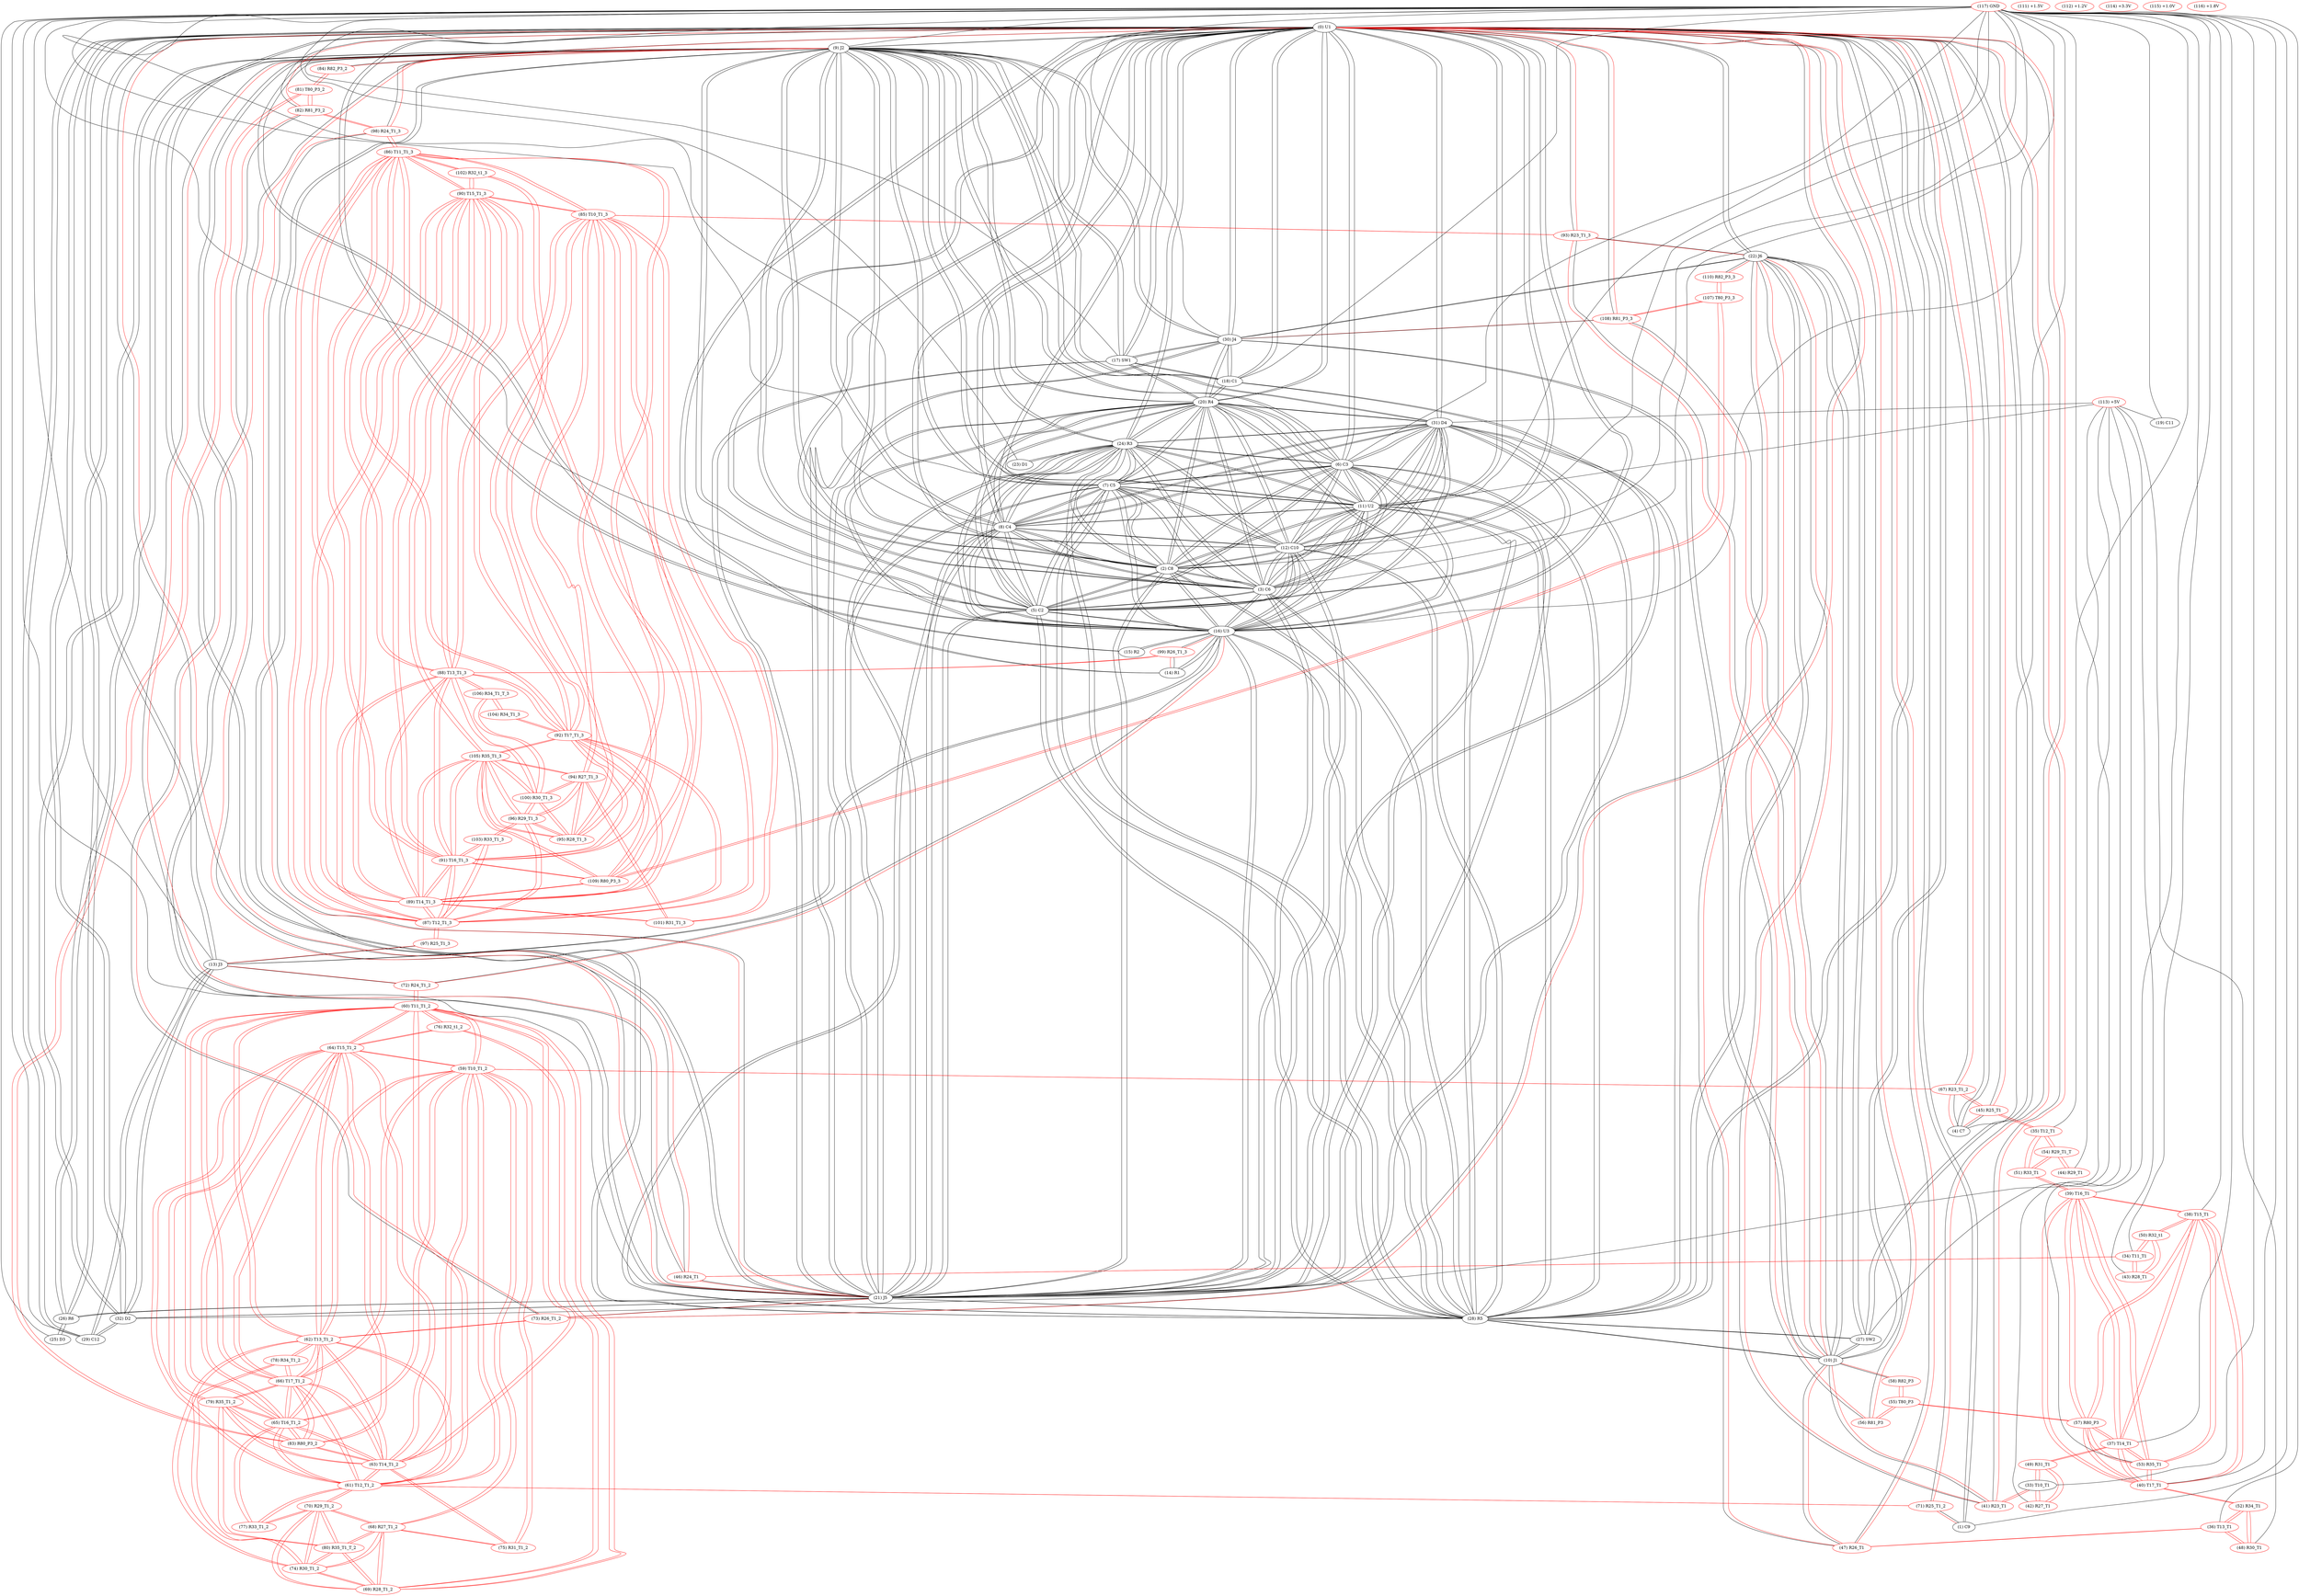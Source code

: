 graph {
	0 [label="(0) U1"]
	9 [label="(9) J2"]
	21 [label="(21) J5"]
	26 [label="(26) R6"]
	10 [label="(10) J1"]
	28 [label="(28) R5"]
	22 [label="(22) J6"]
	27 [label="(27) SW2"]
	16 [label="(16) U3"]
	5 [label="(5) C2"]
	3 [label="(3) C6"]
	2 [label="(2) C8"]
	20 [label="(20) R4"]
	12 [label="(12) C10"]
	8 [label="(8) C4"]
	11 [label="(11) U2"]
	7 [label="(7) C5"]
	6 [label="(6) C3"]
	24 [label="(24) R3"]
	31 [label="(31) D4"]
	1 [label="(1) C9"]
	71 [label="(71) R25_T1_2"]
	82 [label="(82) R81_P3_2"]
	98 [label="(98) R24_T1_3"]
	73 [label="(73) R26_T1_2"]
	46 [label="(46) R24_T1"]
	108 [label="(108) R81_P3_3"]
	30 [label="(30) J4"]
	41 [label="(41) R23_T1"]
	4 [label="(4) C7"]
	45 [label="(45) R25_T1"]
	67 [label="(67) R23_T1_2"]
	18 [label="(18) C1"]
	17 [label="(17) SW1"]
	13 [label="(13) J3"]
	32 [label="(32) D2"]
	29 [label="(29) C12"]
	15 [label="(15) R2"]
	14 [label="(14) R1"]
	93 [label="(93) R23_T1_3"]
	47 [label="(47) R26_T1"]
	56 [label="(56) R81_P3"]
	1 [label="(1) C9"]
	0 [label="(0) U1"]
	71 [label="(71) R25_T1_2"]
	2 [label="(2) C8"]
	9 [label="(9) J2"]
	0 [label="(0) U1"]
	16 [label="(16) U3"]
	5 [label="(5) C2"]
	3 [label="(3) C6"]
	20 [label="(20) R4"]
	12 [label="(12) C10"]
	8 [label="(8) C4"]
	11 [label="(11) U2"]
	7 [label="(7) C5"]
	6 [label="(6) C3"]
	24 [label="(24) R3"]
	31 [label="(31) D4"]
	21 [label="(21) J5"]
	28 [label="(28) R5"]
	3 [label="(3) C6"]
	9 [label="(9) J2"]
	0 [label="(0) U1"]
	16 [label="(16) U3"]
	5 [label="(5) C2"]
	2 [label="(2) C8"]
	20 [label="(20) R4"]
	12 [label="(12) C10"]
	8 [label="(8) C4"]
	11 [label="(11) U2"]
	7 [label="(7) C5"]
	6 [label="(6) C3"]
	24 [label="(24) R3"]
	31 [label="(31) D4"]
	21 [label="(21) J5"]
	28 [label="(28) R5"]
	4 [label="(4) C7"]
	0 [label="(0) U1"]
	45 [label="(45) R25_T1"]
	67 [label="(67) R23_T1_2"]
	5 [label="(5) C2"]
	9 [label="(9) J2"]
	0 [label="(0) U1"]
	16 [label="(16) U3"]
	3 [label="(3) C6"]
	2 [label="(2) C8"]
	20 [label="(20) R4"]
	12 [label="(12) C10"]
	8 [label="(8) C4"]
	11 [label="(11) U2"]
	7 [label="(7) C5"]
	6 [label="(6) C3"]
	24 [label="(24) R3"]
	31 [label="(31) D4"]
	21 [label="(21) J5"]
	28 [label="(28) R5"]
	6 [label="(6) C3"]
	9 [label="(9) J2"]
	0 [label="(0) U1"]
	16 [label="(16) U3"]
	5 [label="(5) C2"]
	3 [label="(3) C6"]
	2 [label="(2) C8"]
	20 [label="(20) R4"]
	12 [label="(12) C10"]
	8 [label="(8) C4"]
	11 [label="(11) U2"]
	7 [label="(7) C5"]
	24 [label="(24) R3"]
	31 [label="(31) D4"]
	21 [label="(21) J5"]
	28 [label="(28) R5"]
	7 [label="(7) C5"]
	9 [label="(9) J2"]
	0 [label="(0) U1"]
	16 [label="(16) U3"]
	5 [label="(5) C2"]
	3 [label="(3) C6"]
	2 [label="(2) C8"]
	20 [label="(20) R4"]
	12 [label="(12) C10"]
	8 [label="(8) C4"]
	11 [label="(11) U2"]
	6 [label="(6) C3"]
	24 [label="(24) R3"]
	31 [label="(31) D4"]
	21 [label="(21) J5"]
	28 [label="(28) R5"]
	8 [label="(8) C4"]
	9 [label="(9) J2"]
	0 [label="(0) U1"]
	16 [label="(16) U3"]
	5 [label="(5) C2"]
	3 [label="(3) C6"]
	2 [label="(2) C8"]
	20 [label="(20) R4"]
	12 [label="(12) C10"]
	11 [label="(11) U2"]
	7 [label="(7) C5"]
	6 [label="(6) C3"]
	24 [label="(24) R3"]
	31 [label="(31) D4"]
	21 [label="(21) J5"]
	28 [label="(28) R5"]
	9 [label="(9) J2"]
	0 [label="(0) U1"]
	21 [label="(21) J5"]
	26 [label="(26) R6"]
	16 [label="(16) U3"]
	5 [label="(5) C2"]
	3 [label="(3) C6"]
	2 [label="(2) C8"]
	20 [label="(20) R4"]
	12 [label="(12) C10"]
	8 [label="(8) C4"]
	11 [label="(11) U2"]
	7 [label="(7) C5"]
	6 [label="(6) C3"]
	24 [label="(24) R3"]
	31 [label="(31) D4"]
	28 [label="(28) R5"]
	32 [label="(32) D2"]
	73 [label="(73) R26_T1_2"]
	46 [label="(46) R24_T1"]
	18 [label="(18) C1"]
	30 [label="(30) J4"]
	17 [label="(17) SW1"]
	84 [label="(84) R82_P3_2"]
	10 [label="(10) J1"]
	28 [label="(28) R5"]
	0 [label="(0) U1"]
	22 [label="(22) J6"]
	27 [label="(27) SW2"]
	108 [label="(108) R81_P3_3"]
	30 [label="(30) J4"]
	41 [label="(41) R23_T1"]
	93 [label="(93) R23_T1_3"]
	47 [label="(47) R26_T1"]
	58 [label="(58) R82_P3"]
	11 [label="(11) U2"]
	9 [label="(9) J2"]
	0 [label="(0) U1"]
	16 [label="(16) U3"]
	5 [label="(5) C2"]
	3 [label="(3) C6"]
	2 [label="(2) C8"]
	20 [label="(20) R4"]
	12 [label="(12) C10"]
	8 [label="(8) C4"]
	7 [label="(7) C5"]
	6 [label="(6) C3"]
	24 [label="(24) R3"]
	31 [label="(31) D4"]
	21 [label="(21) J5"]
	28 [label="(28) R5"]
	12 [label="(12) C10"]
	9 [label="(9) J2"]
	0 [label="(0) U1"]
	16 [label="(16) U3"]
	5 [label="(5) C2"]
	3 [label="(3) C6"]
	2 [label="(2) C8"]
	20 [label="(20) R4"]
	8 [label="(8) C4"]
	11 [label="(11) U2"]
	7 [label="(7) C5"]
	6 [label="(6) C3"]
	24 [label="(24) R3"]
	31 [label="(31) D4"]
	21 [label="(21) J5"]
	28 [label="(28) R5"]
	13 [label="(13) J3"]
	0 [label="(0) U1"]
	32 [label="(32) D2"]
	29 [label="(29) C12"]
	97 [label="(97) R25_T1_3"]
	16 [label="(16) U3"]
	72 [label="(72) R24_T1_2"]
	14 [label="(14) R1"]
	16 [label="(16) U3"]
	99 [label="(99) R26_T1_3"]
	0 [label="(0) U1"]
	15 [label="(15) R2"]
	16 [label="(16) U3"]
	0 [label="(0) U1"]
	16 [label="(16) U3"]
	9 [label="(9) J2"]
	0 [label="(0) U1"]
	5 [label="(5) C2"]
	3 [label="(3) C6"]
	2 [label="(2) C8"]
	20 [label="(20) R4"]
	12 [label="(12) C10"]
	8 [label="(8) C4"]
	11 [label="(11) U2"]
	7 [label="(7) C5"]
	6 [label="(6) C3"]
	24 [label="(24) R3"]
	31 [label="(31) D4"]
	21 [label="(21) J5"]
	28 [label="(28) R5"]
	14 [label="(14) R1"]
	99 [label="(99) R26_T1_3"]
	15 [label="(15) R2"]
	13 [label="(13) J3"]
	72 [label="(72) R24_T1_2"]
	17 [label="(17) SW1"]
	18 [label="(18) C1"]
	0 [label="(0) U1"]
	30 [label="(30) J4"]
	21 [label="(21) J5"]
	20 [label="(20) R4"]
	9 [label="(9) J2"]
	18 [label="(18) C1"]
	0 [label="(0) U1"]
	30 [label="(30) J4"]
	21 [label="(21) J5"]
	17 [label="(17) SW1"]
	20 [label="(20) R4"]
	9 [label="(9) J2"]
	19 [label="(19) C11"]
	20 [label="(20) R4"]
	9 [label="(9) J2"]
	0 [label="(0) U1"]
	16 [label="(16) U3"]
	5 [label="(5) C2"]
	3 [label="(3) C6"]
	2 [label="(2) C8"]
	12 [label="(12) C10"]
	8 [label="(8) C4"]
	11 [label="(11) U2"]
	7 [label="(7) C5"]
	6 [label="(6) C3"]
	24 [label="(24) R3"]
	31 [label="(31) D4"]
	21 [label="(21) J5"]
	28 [label="(28) R5"]
	18 [label="(18) C1"]
	30 [label="(30) J4"]
	17 [label="(17) SW1"]
	21 [label="(21) J5"]
	9 [label="(9) J2"]
	0 [label="(0) U1"]
	26 [label="(26) R6"]
	16 [label="(16) U3"]
	5 [label="(5) C2"]
	3 [label="(3) C6"]
	2 [label="(2) C8"]
	20 [label="(20) R4"]
	12 [label="(12) C10"]
	8 [label="(8) C4"]
	11 [label="(11) U2"]
	7 [label="(7) C5"]
	6 [label="(6) C3"]
	24 [label="(24) R3"]
	31 [label="(31) D4"]
	28 [label="(28) R5"]
	32 [label="(32) D2"]
	82 [label="(82) R81_P3_2"]
	98 [label="(98) R24_T1_3"]
	73 [label="(73) R26_T1_2"]
	46 [label="(46) R24_T1"]
	18 [label="(18) C1"]
	30 [label="(30) J4"]
	17 [label="(17) SW1"]
	22 [label="(22) J6"]
	10 [label="(10) J1"]
	28 [label="(28) R5"]
	0 [label="(0) U1"]
	27 [label="(27) SW2"]
	41 [label="(41) R23_T1"]
	30 [label="(30) J4"]
	93 [label="(93) R23_T1_3"]
	47 [label="(47) R26_T1"]
	56 [label="(56) R81_P3"]
	110 [label="(110) R82_P3_3"]
	23 [label="(23) D1"]
	24 [label="(24) R3"]
	24 [label="(24) R3"]
	9 [label="(9) J2"]
	0 [label="(0) U1"]
	16 [label="(16) U3"]
	5 [label="(5) C2"]
	3 [label="(3) C6"]
	2 [label="(2) C8"]
	20 [label="(20) R4"]
	12 [label="(12) C10"]
	8 [label="(8) C4"]
	11 [label="(11) U2"]
	7 [label="(7) C5"]
	6 [label="(6) C3"]
	31 [label="(31) D4"]
	21 [label="(21) J5"]
	28 [label="(28) R5"]
	23 [label="(23) D1"]
	25 [label="(25) D3"]
	26 [label="(26) R6"]
	26 [label="(26) R6"]
	25 [label="(25) D3"]
	9 [label="(9) J2"]
	0 [label="(0) U1"]
	21 [label="(21) J5"]
	27 [label="(27) SW2"]
	10 [label="(10) J1"]
	28 [label="(28) R5"]
	0 [label="(0) U1"]
	22 [label="(22) J6"]
	28 [label="(28) R5"]
	10 [label="(10) J1"]
	0 [label="(0) U1"]
	22 [label="(22) J6"]
	27 [label="(27) SW2"]
	9 [label="(9) J2"]
	16 [label="(16) U3"]
	5 [label="(5) C2"]
	3 [label="(3) C6"]
	2 [label="(2) C8"]
	20 [label="(20) R4"]
	12 [label="(12) C10"]
	8 [label="(8) C4"]
	11 [label="(11) U2"]
	7 [label="(7) C5"]
	6 [label="(6) C3"]
	24 [label="(24) R3"]
	31 [label="(31) D4"]
	21 [label="(21) J5"]
	29 [label="(29) C12"]
	0 [label="(0) U1"]
	13 [label="(13) J3"]
	32 [label="(32) D2"]
	30 [label="(30) J4"]
	108 [label="(108) R81_P3_3"]
	10 [label="(10) J1"]
	0 [label="(0) U1"]
	22 [label="(22) J6"]
	18 [label="(18) C1"]
	21 [label="(21) J5"]
	17 [label="(17) SW1"]
	20 [label="(20) R4"]
	9 [label="(9) J2"]
	31 [label="(31) D4"]
	9 [label="(9) J2"]
	0 [label="(0) U1"]
	16 [label="(16) U3"]
	5 [label="(5) C2"]
	3 [label="(3) C6"]
	2 [label="(2) C8"]
	20 [label="(20) R4"]
	12 [label="(12) C10"]
	8 [label="(8) C4"]
	11 [label="(11) U2"]
	7 [label="(7) C5"]
	6 [label="(6) C3"]
	24 [label="(24) R3"]
	21 [label="(21) J5"]
	28 [label="(28) R5"]
	32 [label="(32) D2"]
	9 [label="(9) J2"]
	21 [label="(21) J5"]
	0 [label="(0) U1"]
	13 [label="(13) J3"]
	29 [label="(29) C12"]
	33 [label="(33) T10_T1"]
	41 [label="(41) R23_T1"]
	49 [label="(49) R31_T1"]
	42 [label="(42) R27_T1"]
	34 [label="(34) T11_T1" color=red]
	46 [label="(46) R24_T1"]
	43 [label="(43) R28_T1"]
	50 [label="(50) R32_t1"]
	35 [label="(35) T12_T1" color=red]
	51 [label="(51) R33_T1"]
	54 [label="(54) R29_T1_T"]
	45 [label="(45) R25_T1"]
	36 [label="(36) T13_T1" color=red]
	48 [label="(48) R30_T1"]
	52 [label="(52) R34_T1"]
	47 [label="(47) R26_T1"]
	37 [label="(37) T14_T1" color=red]
	49 [label="(49) R31_T1"]
	57 [label="(57) R80_P3"]
	40 [label="(40) T17_T1"]
	53 [label="(53) R35_T1"]
	39 [label="(39) T16_T1"]
	38 [label="(38) T15_T1"]
	38 [label="(38) T15_T1" color=red]
	50 [label="(50) R32_t1"]
	57 [label="(57) R80_P3"]
	40 [label="(40) T17_T1"]
	53 [label="(53) R35_T1"]
	39 [label="(39) T16_T1"]
	37 [label="(37) T14_T1"]
	39 [label="(39) T16_T1" color=red]
	51 [label="(51) R33_T1"]
	57 [label="(57) R80_P3"]
	40 [label="(40) T17_T1"]
	53 [label="(53) R35_T1"]
	38 [label="(38) T15_T1"]
	37 [label="(37) T14_T1"]
	40 [label="(40) T17_T1" color=red]
	52 [label="(52) R34_T1"]
	57 [label="(57) R80_P3"]
	53 [label="(53) R35_T1"]
	39 [label="(39) T16_T1"]
	38 [label="(38) T15_T1"]
	37 [label="(37) T14_T1"]
	41 [label="(41) R23_T1" color=red]
	22 [label="(22) J6"]
	10 [label="(10) J1"]
	0 [label="(0) U1"]
	33 [label="(33) T10_T1"]
	42 [label="(42) R27_T1" color=red]
	33 [label="(33) T10_T1"]
	49 [label="(49) R31_T1"]
	43 [label="(43) R28_T1" color=red]
	34 [label="(34) T11_T1"]
	50 [label="(50) R32_t1"]
	44 [label="(44) R29_T1" color=red]
	54 [label="(54) R29_T1_T"]
	45 [label="(45) R25_T1" color=red]
	4 [label="(4) C7"]
	0 [label="(0) U1"]
	67 [label="(67) R23_T1_2"]
	35 [label="(35) T12_T1"]
	46 [label="(46) R24_T1" color=red]
	0 [label="(0) U1"]
	21 [label="(21) J5"]
	9 [label="(9) J2"]
	34 [label="(34) T11_T1"]
	47 [label="(47) R26_T1" color=red]
	0 [label="(0) U1"]
	22 [label="(22) J6"]
	10 [label="(10) J1"]
	36 [label="(36) T13_T1"]
	48 [label="(48) R30_T1" color=red]
	52 [label="(52) R34_T1"]
	36 [label="(36) T13_T1"]
	49 [label="(49) R31_T1" color=red]
	33 [label="(33) T10_T1"]
	42 [label="(42) R27_T1"]
	37 [label="(37) T14_T1"]
	50 [label="(50) R32_t1" color=red]
	38 [label="(38) T15_T1"]
	34 [label="(34) T11_T1"]
	43 [label="(43) R28_T1"]
	51 [label="(51) R33_T1" color=red]
	39 [label="(39) T16_T1"]
	54 [label="(54) R29_T1_T"]
	35 [label="(35) T12_T1"]
	52 [label="(52) R34_T1" color=red]
	40 [label="(40) T17_T1"]
	48 [label="(48) R30_T1"]
	36 [label="(36) T13_T1"]
	53 [label="(53) R35_T1" color=red]
	57 [label="(57) R80_P3"]
	40 [label="(40) T17_T1"]
	39 [label="(39) T16_T1"]
	38 [label="(38) T15_T1"]
	37 [label="(37) T14_T1"]
	54 [label="(54) R29_T1_T" color=red]
	51 [label="(51) R33_T1"]
	35 [label="(35) T12_T1"]
	44 [label="(44) R29_T1"]
	55 [label="(55) T80_P3" color=red]
	56 [label="(56) R81_P3"]
	58 [label="(58) R82_P3"]
	57 [label="(57) R80_P3"]
	56 [label="(56) R81_P3" color=red]
	0 [label="(0) U1"]
	22 [label="(22) J6"]
	55 [label="(55) T80_P3"]
	57 [label="(57) R80_P3" color=red]
	40 [label="(40) T17_T1"]
	53 [label="(53) R35_T1"]
	39 [label="(39) T16_T1"]
	38 [label="(38) T15_T1"]
	37 [label="(37) T14_T1"]
	55 [label="(55) T80_P3"]
	58 [label="(58) R82_P3" color=red]
	10 [label="(10) J1"]
	55 [label="(55) T80_P3"]
	59 [label="(59) T10_T1_2" color=red]
	67 [label="(67) R23_T1_2"]
	75 [label="(75) R31_T1_2"]
	68 [label="(68) R27_T1_2"]
	65 [label="(65) T16_T1_2"]
	66 [label="(66) T17_T1_2"]
	64 [label="(64) T15_T1_2"]
	61 [label="(61) T12_T1_2"]
	63 [label="(63) T14_T1_2"]
	62 [label="(62) T13_T1_2"]
	60 [label="(60) T11_T1_2"]
	60 [label="(60) T11_T1_2" color=red]
	72 [label="(72) R24_T1_2"]
	69 [label="(69) R28_T1_2"]
	76 [label="(76) R32_t1_2"]
	59 [label="(59) T10_T1_2"]
	65 [label="(65) T16_T1_2"]
	66 [label="(66) T17_T1_2"]
	64 [label="(64) T15_T1_2"]
	61 [label="(61) T12_T1_2"]
	63 [label="(63) T14_T1_2"]
	62 [label="(62) T13_T1_2"]
	61 [label="(61) T12_T1_2" color=red]
	77 [label="(77) R33_T1_2"]
	70 [label="(70) R29_T1_2"]
	71 [label="(71) R25_T1_2"]
	59 [label="(59) T10_T1_2"]
	65 [label="(65) T16_T1_2"]
	66 [label="(66) T17_T1_2"]
	64 [label="(64) T15_T1_2"]
	63 [label="(63) T14_T1_2"]
	62 [label="(62) T13_T1_2"]
	60 [label="(60) T11_T1_2"]
	62 [label="(62) T13_T1_2" color=red]
	74 [label="(74) R30_T1_2"]
	78 [label="(78) R34_T1_2"]
	73 [label="(73) R26_T1_2"]
	59 [label="(59) T10_T1_2"]
	65 [label="(65) T16_T1_2"]
	66 [label="(66) T17_T1_2"]
	64 [label="(64) T15_T1_2"]
	61 [label="(61) T12_T1_2"]
	63 [label="(63) T14_T1_2"]
	60 [label="(60) T11_T1_2"]
	63 [label="(63) T14_T1_2" color=red]
	59 [label="(59) T10_T1_2"]
	65 [label="(65) T16_T1_2"]
	66 [label="(66) T17_T1_2"]
	64 [label="(64) T15_T1_2"]
	61 [label="(61) T12_T1_2"]
	62 [label="(62) T13_T1_2"]
	60 [label="(60) T11_T1_2"]
	75 [label="(75) R31_T1_2"]
	83 [label="(83) R80_P3_2"]
	79 [label="(79) R35_T1_2"]
	64 [label="(64) T15_T1_2" color=red]
	76 [label="(76) R32_t1_2"]
	59 [label="(59) T10_T1_2"]
	65 [label="(65) T16_T1_2"]
	66 [label="(66) T17_T1_2"]
	61 [label="(61) T12_T1_2"]
	63 [label="(63) T14_T1_2"]
	62 [label="(62) T13_T1_2"]
	60 [label="(60) T11_T1_2"]
	83 [label="(83) R80_P3_2"]
	79 [label="(79) R35_T1_2"]
	65 [label="(65) T16_T1_2" color=red]
	77 [label="(77) R33_T1_2"]
	59 [label="(59) T10_T1_2"]
	66 [label="(66) T17_T1_2"]
	64 [label="(64) T15_T1_2"]
	61 [label="(61) T12_T1_2"]
	63 [label="(63) T14_T1_2"]
	62 [label="(62) T13_T1_2"]
	60 [label="(60) T11_T1_2"]
	83 [label="(83) R80_P3_2"]
	79 [label="(79) R35_T1_2"]
	66 [label="(66) T17_T1_2" color=red]
	78 [label="(78) R34_T1_2"]
	59 [label="(59) T10_T1_2"]
	65 [label="(65) T16_T1_2"]
	64 [label="(64) T15_T1_2"]
	61 [label="(61) T12_T1_2"]
	63 [label="(63) T14_T1_2"]
	62 [label="(62) T13_T1_2"]
	60 [label="(60) T11_T1_2"]
	83 [label="(83) R80_P3_2"]
	79 [label="(79) R35_T1_2"]
	67 [label="(67) R23_T1_2" color=red]
	4 [label="(4) C7"]
	0 [label="(0) U1"]
	45 [label="(45) R25_T1"]
	59 [label="(59) T10_T1_2"]
	68 [label="(68) R27_T1_2" color=red]
	74 [label="(74) R30_T1_2"]
	80 [label="(80) R35_T1_T_2"]
	70 [label="(70) R29_T1_2"]
	69 [label="(69) R28_T1_2"]
	59 [label="(59) T10_T1_2"]
	75 [label="(75) R31_T1_2"]
	69 [label="(69) R28_T1_2" color=red]
	74 [label="(74) R30_T1_2"]
	80 [label="(80) R35_T1_T_2"]
	70 [label="(70) R29_T1_2"]
	68 [label="(68) R27_T1_2"]
	60 [label="(60) T11_T1_2"]
	76 [label="(76) R32_t1_2"]
	70 [label="(70) R29_T1_2" color=red]
	74 [label="(74) R30_T1_2"]
	80 [label="(80) R35_T1_T_2"]
	69 [label="(69) R28_T1_2"]
	68 [label="(68) R27_T1_2"]
	77 [label="(77) R33_T1_2"]
	61 [label="(61) T12_T1_2"]
	71 [label="(71) R25_T1_2" color=red]
	1 [label="(1) C9"]
	0 [label="(0) U1"]
	61 [label="(61) T12_T1_2"]
	72 [label="(72) R24_T1_2" color=red]
	13 [label="(13) J3"]
	16 [label="(16) U3"]
	60 [label="(60) T11_T1_2"]
	73 [label="(73) R26_T1_2" color=red]
	0 [label="(0) U1"]
	21 [label="(21) J5"]
	9 [label="(9) J2"]
	62 [label="(62) T13_T1_2"]
	74 [label="(74) R30_T1_2" color=red]
	80 [label="(80) R35_T1_T_2"]
	70 [label="(70) R29_T1_2"]
	69 [label="(69) R28_T1_2"]
	68 [label="(68) R27_T1_2"]
	78 [label="(78) R34_T1_2"]
	62 [label="(62) T13_T1_2"]
	75 [label="(75) R31_T1_2" color=red]
	59 [label="(59) T10_T1_2"]
	68 [label="(68) R27_T1_2"]
	63 [label="(63) T14_T1_2"]
	76 [label="(76) R32_t1_2" color=red]
	64 [label="(64) T15_T1_2"]
	60 [label="(60) T11_T1_2"]
	69 [label="(69) R28_T1_2"]
	77 [label="(77) R33_T1_2" color=red]
	65 [label="(65) T16_T1_2"]
	70 [label="(70) R29_T1_2"]
	61 [label="(61) T12_T1_2"]
	78 [label="(78) R34_T1_2" color=red]
	66 [label="(66) T17_T1_2"]
	74 [label="(74) R30_T1_2"]
	62 [label="(62) T13_T1_2"]
	79 [label="(79) R35_T1_2" color=red]
	80 [label="(80) R35_T1_T_2"]
	83 [label="(83) R80_P3_2"]
	66 [label="(66) T17_T1_2"]
	65 [label="(65) T16_T1_2"]
	64 [label="(64) T15_T1_2"]
	63 [label="(63) T14_T1_2"]
	80 [label="(80) R35_T1_T_2" color=red]
	74 [label="(74) R30_T1_2"]
	70 [label="(70) R29_T1_2"]
	69 [label="(69) R28_T1_2"]
	68 [label="(68) R27_T1_2"]
	79 [label="(79) R35_T1_2"]
	81 [label="(81) T80_P3_2" color=red]
	82 [label="(82) R81_P3_2"]
	84 [label="(84) R82_P3_2"]
	83 [label="(83) R80_P3_2"]
	82 [label="(82) R81_P3_2" color=red]
	21 [label="(21) J5"]
	0 [label="(0) U1"]
	98 [label="(98) R24_T1_3"]
	81 [label="(81) T80_P3_2"]
	83 [label="(83) R80_P3_2" color=red]
	66 [label="(66) T17_T1_2"]
	79 [label="(79) R35_T1_2"]
	65 [label="(65) T16_T1_2"]
	64 [label="(64) T15_T1_2"]
	63 [label="(63) T14_T1_2"]
	81 [label="(81) T80_P3_2"]
	84 [label="(84) R82_P3_2" color=red]
	9 [label="(9) J2"]
	81 [label="(81) T80_P3_2"]
	85 [label="(85) T10_T1_3" color=red]
	93 [label="(93) R23_T1_3"]
	101 [label="(101) R31_T1_3"]
	94 [label="(94) R27_T1_3"]
	91 [label="(91) T16_T1_3"]
	92 [label="(92) T17_T1_3"]
	90 [label="(90) T15_T1_3"]
	87 [label="(87) T12_T1_3"]
	89 [label="(89) T14_T1_3"]
	88 [label="(88) T13_T1_3"]
	86 [label="(86) T11_T1_3"]
	86 [label="(86) T11_T1_3" color=red]
	98 [label="(98) R24_T1_3"]
	95 [label="(95) R28_T1_3"]
	102 [label="(102) R32_t1_3"]
	85 [label="(85) T10_T1_3"]
	91 [label="(91) T16_T1_3"]
	92 [label="(92) T17_T1_3"]
	90 [label="(90) T15_T1_3"]
	87 [label="(87) T12_T1_3"]
	89 [label="(89) T14_T1_3"]
	88 [label="(88) T13_T1_3"]
	87 [label="(87) T12_T1_3" color=red]
	103 [label="(103) R33_T1_3"]
	96 [label="(96) R29_T1_3"]
	97 [label="(97) R25_T1_3"]
	85 [label="(85) T10_T1_3"]
	91 [label="(91) T16_T1_3"]
	92 [label="(92) T17_T1_3"]
	90 [label="(90) T15_T1_3"]
	89 [label="(89) T14_T1_3"]
	88 [label="(88) T13_T1_3"]
	86 [label="(86) T11_T1_3"]
	88 [label="(88) T13_T1_3" color=red]
	100 [label="(100) R30_T1_3"]
	106 [label="(106) R34_T1_T_3"]
	99 [label="(99) R26_T1_3"]
	85 [label="(85) T10_T1_3"]
	91 [label="(91) T16_T1_3"]
	92 [label="(92) T17_T1_3"]
	90 [label="(90) T15_T1_3"]
	87 [label="(87) T12_T1_3"]
	89 [label="(89) T14_T1_3"]
	86 [label="(86) T11_T1_3"]
	89 [label="(89) T14_T1_3" color=red]
	85 [label="(85) T10_T1_3"]
	91 [label="(91) T16_T1_3"]
	92 [label="(92) T17_T1_3"]
	90 [label="(90) T15_T1_3"]
	87 [label="(87) T12_T1_3"]
	88 [label="(88) T13_T1_3"]
	86 [label="(86) T11_T1_3"]
	101 [label="(101) R31_T1_3"]
	109 [label="(109) R80_P3_3"]
	105 [label="(105) R35_T1_3"]
	90 [label="(90) T15_T1_3" color=red]
	102 [label="(102) R32_t1_3"]
	85 [label="(85) T10_T1_3"]
	91 [label="(91) T16_T1_3"]
	92 [label="(92) T17_T1_3"]
	87 [label="(87) T12_T1_3"]
	89 [label="(89) T14_T1_3"]
	88 [label="(88) T13_T1_3"]
	86 [label="(86) T11_T1_3"]
	109 [label="(109) R80_P3_3"]
	105 [label="(105) R35_T1_3"]
	91 [label="(91) T16_T1_3" color=red]
	103 [label="(103) R33_T1_3"]
	85 [label="(85) T10_T1_3"]
	92 [label="(92) T17_T1_3"]
	90 [label="(90) T15_T1_3"]
	87 [label="(87) T12_T1_3"]
	89 [label="(89) T14_T1_3"]
	88 [label="(88) T13_T1_3"]
	86 [label="(86) T11_T1_3"]
	109 [label="(109) R80_P3_3"]
	105 [label="(105) R35_T1_3"]
	92 [label="(92) T17_T1_3" color=red]
	104 [label="(104) R34_T1_3"]
	85 [label="(85) T10_T1_3"]
	91 [label="(91) T16_T1_3"]
	90 [label="(90) T15_T1_3"]
	87 [label="(87) T12_T1_3"]
	89 [label="(89) T14_T1_3"]
	88 [label="(88) T13_T1_3"]
	86 [label="(86) T11_T1_3"]
	109 [label="(109) R80_P3_3"]
	105 [label="(105) R35_T1_3"]
	93 [label="(93) R23_T1_3" color=red]
	22 [label="(22) J6"]
	0 [label="(0) U1"]
	10 [label="(10) J1"]
	85 [label="(85) T10_T1_3"]
	94 [label="(94) R27_T1_3" color=red]
	100 [label="(100) R30_T1_3"]
	105 [label="(105) R35_T1_3"]
	96 [label="(96) R29_T1_3"]
	95 [label="(95) R28_T1_3"]
	85 [label="(85) T10_T1_3"]
	101 [label="(101) R31_T1_3"]
	95 [label="(95) R28_T1_3" color=red]
	100 [label="(100) R30_T1_3"]
	105 [label="(105) R35_T1_3"]
	96 [label="(96) R29_T1_3"]
	94 [label="(94) R27_T1_3"]
	86 [label="(86) T11_T1_3"]
	102 [label="(102) R32_t1_3"]
	96 [label="(96) R29_T1_3" color=red]
	100 [label="(100) R30_T1_3"]
	105 [label="(105) R35_T1_3"]
	95 [label="(95) R28_T1_3"]
	94 [label="(94) R27_T1_3"]
	103 [label="(103) R33_T1_3"]
	87 [label="(87) T12_T1_3"]
	97 [label="(97) R25_T1_3" color=red]
	13 [label="(13) J3"]
	87 [label="(87) T12_T1_3"]
	98 [label="(98) R24_T1_3" color=red]
	82 [label="(82) R81_P3_2"]
	21 [label="(21) J5"]
	0 [label="(0) U1"]
	86 [label="(86) T11_T1_3"]
	99 [label="(99) R26_T1_3" color=red]
	16 [label="(16) U3"]
	14 [label="(14) R1"]
	88 [label="(88) T13_T1_3"]
	100 [label="(100) R30_T1_3" color=red]
	105 [label="(105) R35_T1_3"]
	96 [label="(96) R29_T1_3"]
	95 [label="(95) R28_T1_3"]
	94 [label="(94) R27_T1_3"]
	106 [label="(106) R34_T1_T_3"]
	88 [label="(88) T13_T1_3"]
	101 [label="(101) R31_T1_3" color=red]
	85 [label="(85) T10_T1_3"]
	94 [label="(94) R27_T1_3"]
	89 [label="(89) T14_T1_3"]
	102 [label="(102) R32_t1_3" color=red]
	90 [label="(90) T15_T1_3"]
	86 [label="(86) T11_T1_3"]
	95 [label="(95) R28_T1_3"]
	103 [label="(103) R33_T1_3" color=red]
	91 [label="(91) T16_T1_3"]
	96 [label="(96) R29_T1_3"]
	87 [label="(87) T12_T1_3"]
	104 [label="(104) R34_T1_3" color=red]
	92 [label="(92) T17_T1_3"]
	106 [label="(106) R34_T1_T_3"]
	105 [label="(105) R35_T1_3" color=red]
	100 [label="(100) R30_T1_3"]
	96 [label="(96) R29_T1_3"]
	95 [label="(95) R28_T1_3"]
	94 [label="(94) R27_T1_3"]
	109 [label="(109) R80_P3_3"]
	92 [label="(92) T17_T1_3"]
	91 [label="(91) T16_T1_3"]
	90 [label="(90) T15_T1_3"]
	89 [label="(89) T14_T1_3"]
	106 [label="(106) R34_T1_T_3" color=red]
	100 [label="(100) R30_T1_3"]
	88 [label="(88) T13_T1_3"]
	104 [label="(104) R34_T1_3"]
	107 [label="(107) T80_P3_3" color=red]
	108 [label="(108) R81_P3_3"]
	110 [label="(110) R82_P3_3"]
	109 [label="(109) R80_P3_3"]
	108 [label="(108) R81_P3_3" color=red]
	30 [label="(30) J4"]
	10 [label="(10) J1"]
	0 [label="(0) U1"]
	107 [label="(107) T80_P3_3"]
	109 [label="(109) R80_P3_3" color=red]
	92 [label="(92) T17_T1_3"]
	105 [label="(105) R35_T1_3"]
	91 [label="(91) T16_T1_3"]
	90 [label="(90) T15_T1_3"]
	89 [label="(89) T14_T1_3"]
	107 [label="(107) T80_P3_3"]
	110 [label="(110) R82_P3_3" color=red]
	22 [label="(22) J6"]
	107 [label="(107) T80_P3_3"]
	111 [label="(111) +1.5V" color=red]
	112 [label="(112) +1.2V" color=red]
	113 [label="(113) +5V" color=red]
	19 [label="(19) C11"]
	32 [label="(32) D2"]
	31 [label="(31) D4"]
	11 [label="(11) U2"]
	48 [label="(48) R30_T1"]
	53 [label="(53) R35_T1"]
	44 [label="(44) R29_T1"]
	43 [label="(43) R28_T1"]
	42 [label="(42) R27_T1"]
	114 [label="(114) +3.3V" color=red]
	115 [label="(115) +1.0V" color=red]
	116 [label="(116) +1.8V" color=red]
	117 [label="(117) GND" color=red]
	3 [label="(3) C6"]
	2 [label="(2) C8"]
	1 [label="(1) C9"]
	21 [label="(21) J5"]
	7 [label="(7) C5"]
	0 [label="(0) U1"]
	4 [label="(4) C7"]
	5 [label="(5) C2"]
	6 [label="(6) C3"]
	8 [label="(8) C4"]
	25 [label="(25) D3"]
	29 [label="(29) C12"]
	30 [label="(30) J4"]
	17 [label="(17) SW1"]
	18 [label="(18) C1"]
	19 [label="(19) C11"]
	9 [label="(9) J2"]
	27 [label="(27) SW2"]
	23 [label="(23) D1"]
	13 [label="(13) J3"]
	11 [label="(11) U2"]
	16 [label="(16) U3"]
	12 [label="(12) C10"]
	33 [label="(33) T10_T1"]
	39 [label="(39) T16_T1"]
	40 [label="(40) T17_T1"]
	38 [label="(38) T15_T1"]
	35 [label="(35) T12_T1"]
	37 [label="(37) T14_T1"]
	36 [label="(36) T13_T1"]
	34 [label="(34) T11_T1"]
	0 -- 9
	0 -- 21
	0 -- 26
	0 -- 10
	0 -- 28
	0 -- 22
	0 -- 27
	0 -- 16
	0 -- 5
	0 -- 3
	0 -- 2
	0 -- 20
	0 -- 12
	0 -- 8
	0 -- 11
	0 -- 7
	0 -- 6
	0 -- 24
	0 -- 31
	0 -- 1
	0 -- 71
	0 -- 82
	0 -- 98
	0 -- 73
	0 -- 46
	0 -- 108
	0 -- 30
	0 -- 41
	0 -- 4
	0 -- 45
	0 -- 67
	0 -- 18
	0 -- 17
	0 -- 13
	0 -- 32
	0 -- 29
	0 -- 15
	0 -- 14
	0 -- 93
	0 -- 47
	0 -- 56
	1 -- 0
	1 -- 71
	2 -- 9
	2 -- 0
	2 -- 16
	2 -- 5
	2 -- 3
	2 -- 20
	2 -- 12
	2 -- 8
	2 -- 11
	2 -- 7
	2 -- 6
	2 -- 24
	2 -- 31
	2 -- 21
	2 -- 28
	3 -- 9
	3 -- 0
	3 -- 16
	3 -- 5
	3 -- 2
	3 -- 20
	3 -- 12
	3 -- 8
	3 -- 11
	3 -- 7
	3 -- 6
	3 -- 24
	3 -- 31
	3 -- 21
	3 -- 28
	4 -- 0
	4 -- 45
	4 -- 67
	5 -- 9
	5 -- 0
	5 -- 16
	5 -- 3
	5 -- 2
	5 -- 20
	5 -- 12
	5 -- 8
	5 -- 11
	5 -- 7
	5 -- 6
	5 -- 24
	5 -- 31
	5 -- 21
	5 -- 28
	6 -- 9
	6 -- 0
	6 -- 16
	6 -- 5
	6 -- 3
	6 -- 2
	6 -- 20
	6 -- 12
	6 -- 8
	6 -- 11
	6 -- 7
	6 -- 24
	6 -- 31
	6 -- 21
	6 -- 28
	7 -- 9
	7 -- 0
	7 -- 16
	7 -- 5
	7 -- 3
	7 -- 2
	7 -- 20
	7 -- 12
	7 -- 8
	7 -- 11
	7 -- 6
	7 -- 24
	7 -- 31
	7 -- 21
	7 -- 28
	8 -- 9
	8 -- 0
	8 -- 16
	8 -- 5
	8 -- 3
	8 -- 2
	8 -- 20
	8 -- 12
	8 -- 11
	8 -- 7
	8 -- 6
	8 -- 24
	8 -- 31
	8 -- 21
	8 -- 28
	9 -- 0
	9 -- 21
	9 -- 26
	9 -- 16
	9 -- 5
	9 -- 3
	9 -- 2
	9 -- 20
	9 -- 12
	9 -- 8
	9 -- 11
	9 -- 7
	9 -- 6
	9 -- 24
	9 -- 31
	9 -- 28
	9 -- 32
	9 -- 73
	9 -- 46
	9 -- 18
	9 -- 30
	9 -- 17
	9 -- 84
	10 -- 28
	10 -- 0
	10 -- 22
	10 -- 27
	10 -- 108
	10 -- 30
	10 -- 41
	10 -- 93
	10 -- 47
	10 -- 58
	11 -- 9
	11 -- 0
	11 -- 16
	11 -- 5
	11 -- 3
	11 -- 2
	11 -- 20
	11 -- 12
	11 -- 8
	11 -- 7
	11 -- 6
	11 -- 24
	11 -- 31
	11 -- 21
	11 -- 28
	12 -- 9
	12 -- 0
	12 -- 16
	12 -- 5
	12 -- 3
	12 -- 2
	12 -- 20
	12 -- 8
	12 -- 11
	12 -- 7
	12 -- 6
	12 -- 24
	12 -- 31
	12 -- 21
	12 -- 28
	13 -- 0
	13 -- 32
	13 -- 29
	13 -- 97
	13 -- 16
	13 -- 72
	14 -- 16
	14 -- 99
	14 -- 0
	15 -- 16
	15 -- 0
	16 -- 9
	16 -- 0
	16 -- 5
	16 -- 3
	16 -- 2
	16 -- 20
	16 -- 12
	16 -- 8
	16 -- 11
	16 -- 7
	16 -- 6
	16 -- 24
	16 -- 31
	16 -- 21
	16 -- 28
	16 -- 14
	16 -- 99
	16 -- 15
	16 -- 13
	16 -- 72
	17 -- 18
	17 -- 0
	17 -- 30
	17 -- 21
	17 -- 20
	17 -- 9
	18 -- 0
	18 -- 30
	18 -- 21
	18 -- 17
	18 -- 20
	18 -- 9
	20 -- 9
	20 -- 0
	20 -- 16
	20 -- 5
	20 -- 3
	20 -- 2
	20 -- 12
	20 -- 8
	20 -- 11
	20 -- 7
	20 -- 6
	20 -- 24
	20 -- 31
	20 -- 21
	20 -- 28
	20 -- 18
	20 -- 30
	20 -- 17
	21 -- 9
	21 -- 0
	21 -- 26
	21 -- 16
	21 -- 5
	21 -- 3
	21 -- 2
	21 -- 20
	21 -- 12
	21 -- 8
	21 -- 11
	21 -- 7
	21 -- 6
	21 -- 24
	21 -- 31
	21 -- 28
	21 -- 32
	21 -- 82
	21 -- 98
	21 -- 73
	21 -- 46
	21 -- 18
	21 -- 30
	21 -- 17
	22 -- 10
	22 -- 28
	22 -- 0
	22 -- 27
	22 -- 41
	22 -- 30
	22 -- 93
	22 -- 47
	22 -- 56
	22 -- 110
	23 -- 24
	24 -- 9
	24 -- 0
	24 -- 16
	24 -- 5
	24 -- 3
	24 -- 2
	24 -- 20
	24 -- 12
	24 -- 8
	24 -- 11
	24 -- 7
	24 -- 6
	24 -- 31
	24 -- 21
	24 -- 28
	24 -- 23
	25 -- 26
	26 -- 25
	26 -- 9
	26 -- 0
	26 -- 21
	27 -- 10
	27 -- 28
	27 -- 0
	27 -- 22
	28 -- 10
	28 -- 0
	28 -- 22
	28 -- 27
	28 -- 9
	28 -- 16
	28 -- 5
	28 -- 3
	28 -- 2
	28 -- 20
	28 -- 12
	28 -- 8
	28 -- 11
	28 -- 7
	28 -- 6
	28 -- 24
	28 -- 31
	28 -- 21
	29 -- 0
	29 -- 13
	29 -- 32
	30 -- 108
	30 -- 10
	30 -- 0
	30 -- 22
	30 -- 18
	30 -- 21
	30 -- 17
	30 -- 20
	30 -- 9
	31 -- 9
	31 -- 0
	31 -- 16
	31 -- 5
	31 -- 3
	31 -- 2
	31 -- 20
	31 -- 12
	31 -- 8
	31 -- 11
	31 -- 7
	31 -- 6
	31 -- 24
	31 -- 21
	31 -- 28
	32 -- 9
	32 -- 21
	32 -- 0
	32 -- 13
	32 -- 29
	33 -- 41 [color=red]
	33 -- 49 [color=red]
	33 -- 42 [color=red]
	34 -- 46 [color=red]
	34 -- 43 [color=red]
	34 -- 50 [color=red]
	35 -- 51 [color=red]
	35 -- 54 [color=red]
	35 -- 45 [color=red]
	36 -- 48 [color=red]
	36 -- 52 [color=red]
	36 -- 47 [color=red]
	37 -- 49 [color=red]
	37 -- 57 [color=red]
	37 -- 40 [color=red]
	37 -- 53 [color=red]
	37 -- 39 [color=red]
	37 -- 38 [color=red]
	38 -- 50 [color=red]
	38 -- 57 [color=red]
	38 -- 40 [color=red]
	38 -- 53 [color=red]
	38 -- 39 [color=red]
	38 -- 37 [color=red]
	39 -- 51 [color=red]
	39 -- 57 [color=red]
	39 -- 40 [color=red]
	39 -- 53 [color=red]
	39 -- 38 [color=red]
	39 -- 37 [color=red]
	40 -- 52 [color=red]
	40 -- 57 [color=red]
	40 -- 53 [color=red]
	40 -- 39 [color=red]
	40 -- 38 [color=red]
	40 -- 37 [color=red]
	41 -- 22 [color=red]
	41 -- 10 [color=red]
	41 -- 0 [color=red]
	41 -- 33 [color=red]
	42 -- 33 [color=red]
	42 -- 49 [color=red]
	43 -- 34 [color=red]
	43 -- 50 [color=red]
	44 -- 54 [color=red]
	45 -- 4 [color=red]
	45 -- 0 [color=red]
	45 -- 67 [color=red]
	45 -- 35 [color=red]
	46 -- 0 [color=red]
	46 -- 21 [color=red]
	46 -- 9 [color=red]
	46 -- 34 [color=red]
	47 -- 0 [color=red]
	47 -- 22 [color=red]
	47 -- 10 [color=red]
	47 -- 36 [color=red]
	48 -- 52 [color=red]
	48 -- 36 [color=red]
	49 -- 33 [color=red]
	49 -- 42 [color=red]
	49 -- 37 [color=red]
	50 -- 38 [color=red]
	50 -- 34 [color=red]
	50 -- 43 [color=red]
	51 -- 39 [color=red]
	51 -- 54 [color=red]
	51 -- 35 [color=red]
	52 -- 40 [color=red]
	52 -- 48 [color=red]
	52 -- 36 [color=red]
	53 -- 57 [color=red]
	53 -- 40 [color=red]
	53 -- 39 [color=red]
	53 -- 38 [color=red]
	53 -- 37 [color=red]
	54 -- 51 [color=red]
	54 -- 35 [color=red]
	54 -- 44 [color=red]
	55 -- 56 [color=red]
	55 -- 58 [color=red]
	55 -- 57 [color=red]
	56 -- 0 [color=red]
	56 -- 22 [color=red]
	56 -- 55 [color=red]
	57 -- 40 [color=red]
	57 -- 53 [color=red]
	57 -- 39 [color=red]
	57 -- 38 [color=red]
	57 -- 37 [color=red]
	57 -- 55 [color=red]
	58 -- 10 [color=red]
	58 -- 55 [color=red]
	59 -- 67 [color=red]
	59 -- 75 [color=red]
	59 -- 68 [color=red]
	59 -- 65 [color=red]
	59 -- 66 [color=red]
	59 -- 64 [color=red]
	59 -- 61 [color=red]
	59 -- 63 [color=red]
	59 -- 62 [color=red]
	59 -- 60 [color=red]
	60 -- 72 [color=red]
	60 -- 69 [color=red]
	60 -- 76 [color=red]
	60 -- 59 [color=red]
	60 -- 65 [color=red]
	60 -- 66 [color=red]
	60 -- 64 [color=red]
	60 -- 61 [color=red]
	60 -- 63 [color=red]
	60 -- 62 [color=red]
	61 -- 77 [color=red]
	61 -- 70 [color=red]
	61 -- 71 [color=red]
	61 -- 59 [color=red]
	61 -- 65 [color=red]
	61 -- 66 [color=red]
	61 -- 64 [color=red]
	61 -- 63 [color=red]
	61 -- 62 [color=red]
	61 -- 60 [color=red]
	62 -- 74 [color=red]
	62 -- 78 [color=red]
	62 -- 73 [color=red]
	62 -- 59 [color=red]
	62 -- 65 [color=red]
	62 -- 66 [color=red]
	62 -- 64 [color=red]
	62 -- 61 [color=red]
	62 -- 63 [color=red]
	62 -- 60 [color=red]
	63 -- 59 [color=red]
	63 -- 65 [color=red]
	63 -- 66 [color=red]
	63 -- 64 [color=red]
	63 -- 61 [color=red]
	63 -- 62 [color=red]
	63 -- 60 [color=red]
	63 -- 75 [color=red]
	63 -- 83 [color=red]
	63 -- 79 [color=red]
	64 -- 76 [color=red]
	64 -- 59 [color=red]
	64 -- 65 [color=red]
	64 -- 66 [color=red]
	64 -- 61 [color=red]
	64 -- 63 [color=red]
	64 -- 62 [color=red]
	64 -- 60 [color=red]
	64 -- 83 [color=red]
	64 -- 79 [color=red]
	65 -- 77 [color=red]
	65 -- 59 [color=red]
	65 -- 66 [color=red]
	65 -- 64 [color=red]
	65 -- 61 [color=red]
	65 -- 63 [color=red]
	65 -- 62 [color=red]
	65 -- 60 [color=red]
	65 -- 83 [color=red]
	65 -- 79 [color=red]
	66 -- 78 [color=red]
	66 -- 59 [color=red]
	66 -- 65 [color=red]
	66 -- 64 [color=red]
	66 -- 61 [color=red]
	66 -- 63 [color=red]
	66 -- 62 [color=red]
	66 -- 60 [color=red]
	66 -- 83 [color=red]
	66 -- 79 [color=red]
	67 -- 4 [color=red]
	67 -- 0 [color=red]
	67 -- 45 [color=red]
	67 -- 59 [color=red]
	68 -- 74 [color=red]
	68 -- 80 [color=red]
	68 -- 70 [color=red]
	68 -- 69 [color=red]
	68 -- 59 [color=red]
	68 -- 75 [color=red]
	69 -- 74 [color=red]
	69 -- 80 [color=red]
	69 -- 70 [color=red]
	69 -- 68 [color=red]
	69 -- 60 [color=red]
	69 -- 76 [color=red]
	70 -- 74 [color=red]
	70 -- 80 [color=red]
	70 -- 69 [color=red]
	70 -- 68 [color=red]
	70 -- 77 [color=red]
	70 -- 61 [color=red]
	71 -- 1 [color=red]
	71 -- 0 [color=red]
	71 -- 61 [color=red]
	72 -- 13 [color=red]
	72 -- 16 [color=red]
	72 -- 60 [color=red]
	73 -- 0 [color=red]
	73 -- 21 [color=red]
	73 -- 9 [color=red]
	73 -- 62 [color=red]
	74 -- 80 [color=red]
	74 -- 70 [color=red]
	74 -- 69 [color=red]
	74 -- 68 [color=red]
	74 -- 78 [color=red]
	74 -- 62 [color=red]
	75 -- 59 [color=red]
	75 -- 68 [color=red]
	75 -- 63 [color=red]
	76 -- 64 [color=red]
	76 -- 60 [color=red]
	76 -- 69 [color=red]
	77 -- 65 [color=red]
	77 -- 70 [color=red]
	77 -- 61 [color=red]
	78 -- 66 [color=red]
	78 -- 74 [color=red]
	78 -- 62 [color=red]
	79 -- 80 [color=red]
	79 -- 83 [color=red]
	79 -- 66 [color=red]
	79 -- 65 [color=red]
	79 -- 64 [color=red]
	79 -- 63 [color=red]
	80 -- 74 [color=red]
	80 -- 70 [color=red]
	80 -- 69 [color=red]
	80 -- 68 [color=red]
	80 -- 79 [color=red]
	81 -- 82 [color=red]
	81 -- 84 [color=red]
	81 -- 83 [color=red]
	82 -- 21 [color=red]
	82 -- 0 [color=red]
	82 -- 98 [color=red]
	82 -- 81 [color=red]
	83 -- 66 [color=red]
	83 -- 79 [color=red]
	83 -- 65 [color=red]
	83 -- 64 [color=red]
	83 -- 63 [color=red]
	83 -- 81 [color=red]
	84 -- 9 [color=red]
	84 -- 81 [color=red]
	85 -- 93 [color=red]
	85 -- 101 [color=red]
	85 -- 94 [color=red]
	85 -- 91 [color=red]
	85 -- 92 [color=red]
	85 -- 90 [color=red]
	85 -- 87 [color=red]
	85 -- 89 [color=red]
	85 -- 88 [color=red]
	85 -- 86 [color=red]
	86 -- 98 [color=red]
	86 -- 95 [color=red]
	86 -- 102 [color=red]
	86 -- 85 [color=red]
	86 -- 91 [color=red]
	86 -- 92 [color=red]
	86 -- 90 [color=red]
	86 -- 87 [color=red]
	86 -- 89 [color=red]
	86 -- 88 [color=red]
	87 -- 103 [color=red]
	87 -- 96 [color=red]
	87 -- 97 [color=red]
	87 -- 85 [color=red]
	87 -- 91 [color=red]
	87 -- 92 [color=red]
	87 -- 90 [color=red]
	87 -- 89 [color=red]
	87 -- 88 [color=red]
	87 -- 86 [color=red]
	88 -- 100 [color=red]
	88 -- 106 [color=red]
	88 -- 99 [color=red]
	88 -- 85 [color=red]
	88 -- 91 [color=red]
	88 -- 92 [color=red]
	88 -- 90 [color=red]
	88 -- 87 [color=red]
	88 -- 89 [color=red]
	88 -- 86 [color=red]
	89 -- 85 [color=red]
	89 -- 91 [color=red]
	89 -- 92 [color=red]
	89 -- 90 [color=red]
	89 -- 87 [color=red]
	89 -- 88 [color=red]
	89 -- 86 [color=red]
	89 -- 101 [color=red]
	89 -- 109 [color=red]
	89 -- 105 [color=red]
	90 -- 102 [color=red]
	90 -- 85 [color=red]
	90 -- 91 [color=red]
	90 -- 92 [color=red]
	90 -- 87 [color=red]
	90 -- 89 [color=red]
	90 -- 88 [color=red]
	90 -- 86 [color=red]
	90 -- 109 [color=red]
	90 -- 105 [color=red]
	91 -- 103 [color=red]
	91 -- 85 [color=red]
	91 -- 92 [color=red]
	91 -- 90 [color=red]
	91 -- 87 [color=red]
	91 -- 89 [color=red]
	91 -- 88 [color=red]
	91 -- 86 [color=red]
	91 -- 109 [color=red]
	91 -- 105 [color=red]
	92 -- 104 [color=red]
	92 -- 85 [color=red]
	92 -- 91 [color=red]
	92 -- 90 [color=red]
	92 -- 87 [color=red]
	92 -- 89 [color=red]
	92 -- 88 [color=red]
	92 -- 86 [color=red]
	92 -- 109 [color=red]
	92 -- 105 [color=red]
	93 -- 22 [color=red]
	93 -- 0 [color=red]
	93 -- 10 [color=red]
	93 -- 85 [color=red]
	94 -- 100 [color=red]
	94 -- 105 [color=red]
	94 -- 96 [color=red]
	94 -- 95 [color=red]
	94 -- 85 [color=red]
	94 -- 101 [color=red]
	95 -- 100 [color=red]
	95 -- 105 [color=red]
	95 -- 96 [color=red]
	95 -- 94 [color=red]
	95 -- 86 [color=red]
	95 -- 102 [color=red]
	96 -- 100 [color=red]
	96 -- 105 [color=red]
	96 -- 95 [color=red]
	96 -- 94 [color=red]
	96 -- 103 [color=red]
	96 -- 87 [color=red]
	97 -- 13 [color=red]
	97 -- 87 [color=red]
	98 -- 82 [color=red]
	98 -- 21 [color=red]
	98 -- 0 [color=red]
	98 -- 86 [color=red]
	99 -- 16 [color=red]
	99 -- 14 [color=red]
	99 -- 88 [color=red]
	100 -- 105 [color=red]
	100 -- 96 [color=red]
	100 -- 95 [color=red]
	100 -- 94 [color=red]
	100 -- 106 [color=red]
	100 -- 88 [color=red]
	101 -- 85 [color=red]
	101 -- 94 [color=red]
	101 -- 89 [color=red]
	102 -- 90 [color=red]
	102 -- 86 [color=red]
	102 -- 95 [color=red]
	103 -- 91 [color=red]
	103 -- 96 [color=red]
	103 -- 87 [color=red]
	104 -- 92 [color=red]
	104 -- 106 [color=red]
	105 -- 100 [color=red]
	105 -- 96 [color=red]
	105 -- 95 [color=red]
	105 -- 94 [color=red]
	105 -- 109 [color=red]
	105 -- 92 [color=red]
	105 -- 91 [color=red]
	105 -- 90 [color=red]
	105 -- 89 [color=red]
	106 -- 100 [color=red]
	106 -- 88 [color=red]
	106 -- 104 [color=red]
	107 -- 108 [color=red]
	107 -- 110 [color=red]
	107 -- 109 [color=red]
	108 -- 30 [color=red]
	108 -- 10 [color=red]
	108 -- 0 [color=red]
	108 -- 107 [color=red]
	109 -- 92 [color=red]
	109 -- 105 [color=red]
	109 -- 91 [color=red]
	109 -- 90 [color=red]
	109 -- 89 [color=red]
	109 -- 107 [color=red]
	110 -- 22 [color=red]
	110 -- 107 [color=red]
	113 -- 19
	113 -- 32
	113 -- 31
	113 -- 11
	113 -- 48
	113 -- 53
	113 -- 44
	113 -- 43
	113 -- 42
	117 -- 3
	117 -- 2
	117 -- 1
	117 -- 21
	117 -- 7
	117 -- 0
	117 -- 4
	117 -- 5
	117 -- 6
	117 -- 8
	117 -- 25
	117 -- 29
	117 -- 30
	117 -- 17
	117 -- 18
	117 -- 19
	117 -- 9
	117 -- 27
	117 -- 23
	117 -- 13
	117 -- 11
	117 -- 16
	117 -- 12
	117 -- 33
	117 -- 39
	117 -- 40
	117 -- 38
	117 -- 35
	117 -- 37
	117 -- 36
	117 -- 34
}